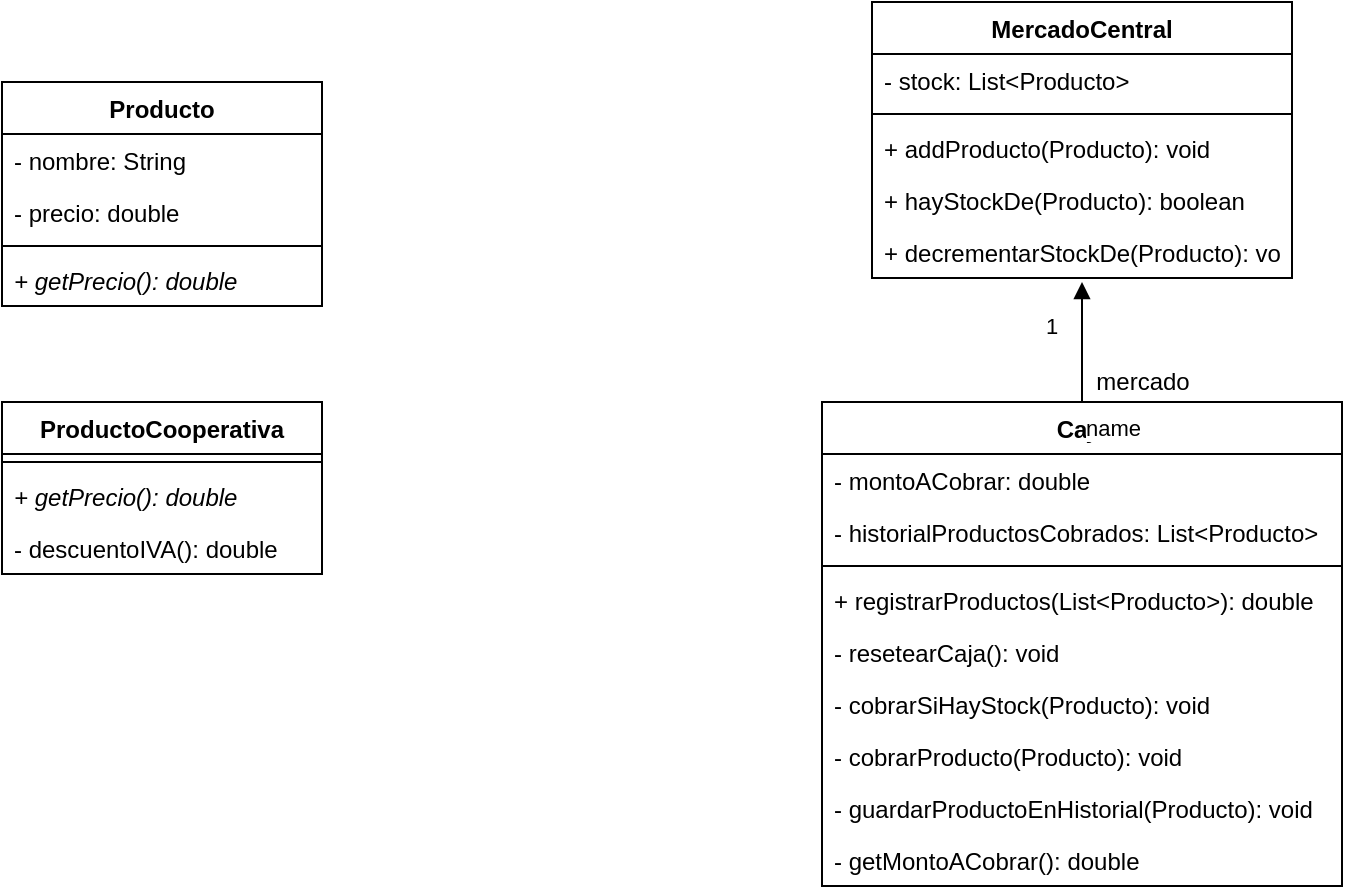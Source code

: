 <mxfile version="15.3.1" type="device"><diagram id="q6xif1N8gGkLMhKloS7R" name="Page-1"><mxGraphModel dx="1102" dy="582" grid="1" gridSize="10" guides="1" tooltips="1" connect="1" arrows="1" fold="1" page="1" pageScale="1" pageWidth="827" pageHeight="1169" math="0" shadow="0"><root><mxCell id="0"/><mxCell id="1" parent="0"/><mxCell id="BW0W7njLz1lV5XwxKbI1-1" value="Caja" style="swimlane;fontStyle=1;align=center;verticalAlign=top;childLayout=stackLayout;horizontal=1;startSize=26;horizontalStack=0;resizeParent=1;resizeParentMax=0;resizeLast=0;collapsible=1;marginBottom=0;" vertex="1" parent="1"><mxGeometry x="530" y="240" width="260" height="242" as="geometry"/></mxCell><mxCell id="BW0W7njLz1lV5XwxKbI1-2" value="- montoACobrar: double" style="text;strokeColor=none;fillColor=none;align=left;verticalAlign=top;spacingLeft=4;spacingRight=4;overflow=hidden;rotatable=0;points=[[0,0.5],[1,0.5]];portConstraint=eastwest;" vertex="1" parent="BW0W7njLz1lV5XwxKbI1-1"><mxGeometry y="26" width="260" height="26" as="geometry"/></mxCell><mxCell id="BW0W7njLz1lV5XwxKbI1-28" value="- historialProductosCobrados: List&lt;Producto&gt;" style="text;strokeColor=none;fillColor=none;align=left;verticalAlign=top;spacingLeft=4;spacingRight=4;overflow=hidden;rotatable=0;points=[[0,0.5],[1,0.5]];portConstraint=eastwest;" vertex="1" parent="BW0W7njLz1lV5XwxKbI1-1"><mxGeometry y="52" width="260" height="26" as="geometry"/></mxCell><mxCell id="BW0W7njLz1lV5XwxKbI1-3" value="" style="line;strokeWidth=1;fillColor=none;align=left;verticalAlign=middle;spacingTop=-1;spacingLeft=3;spacingRight=3;rotatable=0;labelPosition=right;points=[];portConstraint=eastwest;" vertex="1" parent="BW0W7njLz1lV5XwxKbI1-1"><mxGeometry y="78" width="260" height="8" as="geometry"/></mxCell><mxCell id="BW0W7njLz1lV5XwxKbI1-4" value="+ registrarProductos(List&lt;Producto&gt;): double" style="text;strokeColor=none;fillColor=none;align=left;verticalAlign=top;spacingLeft=4;spacingRight=4;overflow=hidden;rotatable=0;points=[[0,0.5],[1,0.5]];portConstraint=eastwest;" vertex="1" parent="BW0W7njLz1lV5XwxKbI1-1"><mxGeometry y="86" width="260" height="26" as="geometry"/></mxCell><mxCell id="BW0W7njLz1lV5XwxKbI1-7" value="- resetearCaja(): void" style="text;strokeColor=none;fillColor=none;align=left;verticalAlign=top;spacingLeft=4;spacingRight=4;overflow=hidden;rotatable=0;points=[[0,0.5],[1,0.5]];portConstraint=eastwest;" vertex="1" parent="BW0W7njLz1lV5XwxKbI1-1"><mxGeometry y="112" width="260" height="26" as="geometry"/></mxCell><mxCell id="BW0W7njLz1lV5XwxKbI1-6" value="- cobrarSiHayStock(Producto): void" style="text;strokeColor=none;fillColor=none;align=left;verticalAlign=top;spacingLeft=4;spacingRight=4;overflow=hidden;rotatable=0;points=[[0,0.5],[1,0.5]];portConstraint=eastwest;" vertex="1" parent="BW0W7njLz1lV5XwxKbI1-1"><mxGeometry y="138" width="260" height="26" as="geometry"/></mxCell><mxCell id="BW0W7njLz1lV5XwxKbI1-30" value="- cobrarProducto(Producto): void" style="text;strokeColor=none;fillColor=none;align=left;verticalAlign=top;spacingLeft=4;spacingRight=4;overflow=hidden;rotatable=0;points=[[0,0.5],[1,0.5]];portConstraint=eastwest;" vertex="1" parent="BW0W7njLz1lV5XwxKbI1-1"><mxGeometry y="164" width="260" height="26" as="geometry"/></mxCell><mxCell id="BW0W7njLz1lV5XwxKbI1-29" value="- guardarProductoEnHistorial(Producto): void" style="text;strokeColor=none;fillColor=none;align=left;verticalAlign=top;spacingLeft=4;spacingRight=4;overflow=hidden;rotatable=0;points=[[0,0.5],[1,0.5]];portConstraint=eastwest;" vertex="1" parent="BW0W7njLz1lV5XwxKbI1-1"><mxGeometry y="190" width="260" height="26" as="geometry"/></mxCell><mxCell id="BW0W7njLz1lV5XwxKbI1-5" value="- getMontoACobrar(): double" style="text;strokeColor=none;fillColor=none;align=left;verticalAlign=top;spacingLeft=4;spacingRight=4;overflow=hidden;rotatable=0;points=[[0,0.5],[1,0.5]];portConstraint=eastwest;" vertex="1" parent="BW0W7njLz1lV5XwxKbI1-1"><mxGeometry y="216" width="260" height="26" as="geometry"/></mxCell><mxCell id="BW0W7njLz1lV5XwxKbI1-8" value="MercadoCentral" style="swimlane;fontStyle=1;align=center;verticalAlign=top;childLayout=stackLayout;horizontal=1;startSize=26;horizontalStack=0;resizeParent=1;resizeParentMax=0;resizeLast=0;collapsible=1;marginBottom=0;" vertex="1" parent="1"><mxGeometry x="555" y="40" width="210" height="138" as="geometry"/></mxCell><mxCell id="BW0W7njLz1lV5XwxKbI1-9" value="- stock: List&lt;Producto&gt;" style="text;strokeColor=none;fillColor=none;align=left;verticalAlign=top;spacingLeft=4;spacingRight=4;overflow=hidden;rotatable=0;points=[[0,0.5],[1,0.5]];portConstraint=eastwest;" vertex="1" parent="BW0W7njLz1lV5XwxKbI1-8"><mxGeometry y="26" width="210" height="26" as="geometry"/></mxCell><mxCell id="BW0W7njLz1lV5XwxKbI1-10" value="" style="line;strokeWidth=1;fillColor=none;align=left;verticalAlign=middle;spacingTop=-1;spacingLeft=3;spacingRight=3;rotatable=0;labelPosition=right;points=[];portConstraint=eastwest;" vertex="1" parent="BW0W7njLz1lV5XwxKbI1-8"><mxGeometry y="52" width="210" height="8" as="geometry"/></mxCell><mxCell id="BW0W7njLz1lV5XwxKbI1-34" value="+ addProducto(Producto): void" style="text;strokeColor=none;fillColor=none;align=left;verticalAlign=top;spacingLeft=4;spacingRight=4;overflow=hidden;rotatable=0;points=[[0,0.5],[1,0.5]];portConstraint=eastwest;" vertex="1" parent="BW0W7njLz1lV5XwxKbI1-8"><mxGeometry y="60" width="210" height="26" as="geometry"/></mxCell><mxCell id="BW0W7njLz1lV5XwxKbI1-11" value="+ hayStockDe(Producto): boolean" style="text;strokeColor=none;fillColor=none;align=left;verticalAlign=top;spacingLeft=4;spacingRight=4;overflow=hidden;rotatable=0;points=[[0,0.5],[1,0.5]];portConstraint=eastwest;" vertex="1" parent="BW0W7njLz1lV5XwxKbI1-8"><mxGeometry y="86" width="210" height="26" as="geometry"/></mxCell><mxCell id="BW0W7njLz1lV5XwxKbI1-12" value="+ decrementarStockDe(Producto): void" style="text;strokeColor=none;fillColor=none;align=left;verticalAlign=top;spacingLeft=4;spacingRight=4;overflow=hidden;rotatable=0;points=[[0,0.5],[1,0.5]];portConstraint=eastwest;" vertex="1" parent="BW0W7njLz1lV5XwxKbI1-8"><mxGeometry y="112" width="210" height="26" as="geometry"/></mxCell><mxCell id="BW0W7njLz1lV5XwxKbI1-14" value="ProductoCooperativa" style="swimlane;fontStyle=1;align=center;verticalAlign=top;childLayout=stackLayout;horizontal=1;startSize=26;horizontalStack=0;resizeParent=1;resizeParentMax=0;resizeLast=0;collapsible=1;marginBottom=0;" vertex="1" parent="1"><mxGeometry x="120" y="240" width="160" height="86" as="geometry"/></mxCell><mxCell id="BW0W7njLz1lV5XwxKbI1-16" value="" style="line;strokeWidth=1;fillColor=none;align=left;verticalAlign=middle;spacingTop=-1;spacingLeft=3;spacingRight=3;rotatable=0;labelPosition=right;points=[];portConstraint=eastwest;" vertex="1" parent="BW0W7njLz1lV5XwxKbI1-14"><mxGeometry y="26" width="160" height="8" as="geometry"/></mxCell><mxCell id="BW0W7njLz1lV5XwxKbI1-27" value="+ getPrecio(): double" style="text;strokeColor=none;fillColor=none;align=left;verticalAlign=top;spacingLeft=4;spacingRight=4;overflow=hidden;rotatable=0;points=[[0,0.5],[1,0.5]];portConstraint=eastwest;fontStyle=2" vertex="1" parent="BW0W7njLz1lV5XwxKbI1-14"><mxGeometry y="34" width="160" height="26" as="geometry"/></mxCell><mxCell id="BW0W7njLz1lV5XwxKbI1-17" value="- descuentoIVA(): double" style="text;strokeColor=none;fillColor=none;align=left;verticalAlign=top;spacingLeft=4;spacingRight=4;overflow=hidden;rotatable=0;points=[[0,0.5],[1,0.5]];portConstraint=eastwest;" vertex="1" parent="BW0W7njLz1lV5XwxKbI1-14"><mxGeometry y="60" width="160" height="26" as="geometry"/></mxCell><mxCell id="BW0W7njLz1lV5XwxKbI1-23" value="Producto" style="swimlane;fontStyle=1;align=center;verticalAlign=top;childLayout=stackLayout;horizontal=1;startSize=26;horizontalStack=0;resizeParent=1;resizeParentMax=0;resizeLast=0;collapsible=1;marginBottom=0;" vertex="1" parent="1"><mxGeometry x="120" y="80" width="160" height="112" as="geometry"/></mxCell><mxCell id="BW0W7njLz1lV5XwxKbI1-35" value="- nombre: String" style="text;strokeColor=none;fillColor=none;align=left;verticalAlign=top;spacingLeft=4;spacingRight=4;overflow=hidden;rotatable=0;points=[[0,0.5],[1,0.5]];portConstraint=eastwest;" vertex="1" parent="BW0W7njLz1lV5XwxKbI1-23"><mxGeometry y="26" width="160" height="26" as="geometry"/></mxCell><mxCell id="BW0W7njLz1lV5XwxKbI1-24" value="- precio: double" style="text;strokeColor=none;fillColor=none;align=left;verticalAlign=top;spacingLeft=4;spacingRight=4;overflow=hidden;rotatable=0;points=[[0,0.5],[1,0.5]];portConstraint=eastwest;" vertex="1" parent="BW0W7njLz1lV5XwxKbI1-23"><mxGeometry y="52" width="160" height="26" as="geometry"/></mxCell><mxCell id="BW0W7njLz1lV5XwxKbI1-25" value="" style="line;strokeWidth=1;fillColor=none;align=left;verticalAlign=middle;spacingTop=-1;spacingLeft=3;spacingRight=3;rotatable=0;labelPosition=right;points=[];portConstraint=eastwest;" vertex="1" parent="BW0W7njLz1lV5XwxKbI1-23"><mxGeometry y="78" width="160" height="8" as="geometry"/></mxCell><mxCell id="BW0W7njLz1lV5XwxKbI1-26" value="+ getPrecio(): double" style="text;strokeColor=none;fillColor=none;align=left;verticalAlign=top;spacingLeft=4;spacingRight=4;overflow=hidden;rotatable=0;points=[[0,0.5],[1,0.5]];portConstraint=eastwest;fontStyle=2" vertex="1" parent="BW0W7njLz1lV5XwxKbI1-23"><mxGeometry y="86" width="160" height="26" as="geometry"/></mxCell><mxCell id="BW0W7njLz1lV5XwxKbI1-31" value="name" style="endArrow=block;endFill=1;html=1;edgeStyle=orthogonalEdgeStyle;align=left;verticalAlign=top;exitX=0.5;exitY=0;exitDx=0;exitDy=0;" edge="1" parent="1" source="BW0W7njLz1lV5XwxKbI1-1"><mxGeometry x="-1" relative="1" as="geometry"><mxPoint x="330" y="300" as="sourcePoint"/><mxPoint x="660" y="180" as="targetPoint"/></mxGeometry></mxCell><mxCell id="BW0W7njLz1lV5XwxKbI1-32" value="1" style="edgeLabel;resizable=0;html=1;align=left;verticalAlign=bottom;" connectable="0" vertex="1" parent="BW0W7njLz1lV5XwxKbI1-31"><mxGeometry x="-1" relative="1" as="geometry"><mxPoint x="-20" y="-30" as="offset"/></mxGeometry></mxCell><mxCell id="BW0W7njLz1lV5XwxKbI1-33" value="mercado" style="text;html=1;align=center;verticalAlign=middle;resizable=0;points=[];autosize=1;strokeColor=none;fillColor=none;" vertex="1" parent="1"><mxGeometry x="660" y="220" width="60" height="20" as="geometry"/></mxCell></root></mxGraphModel></diagram></mxfile>